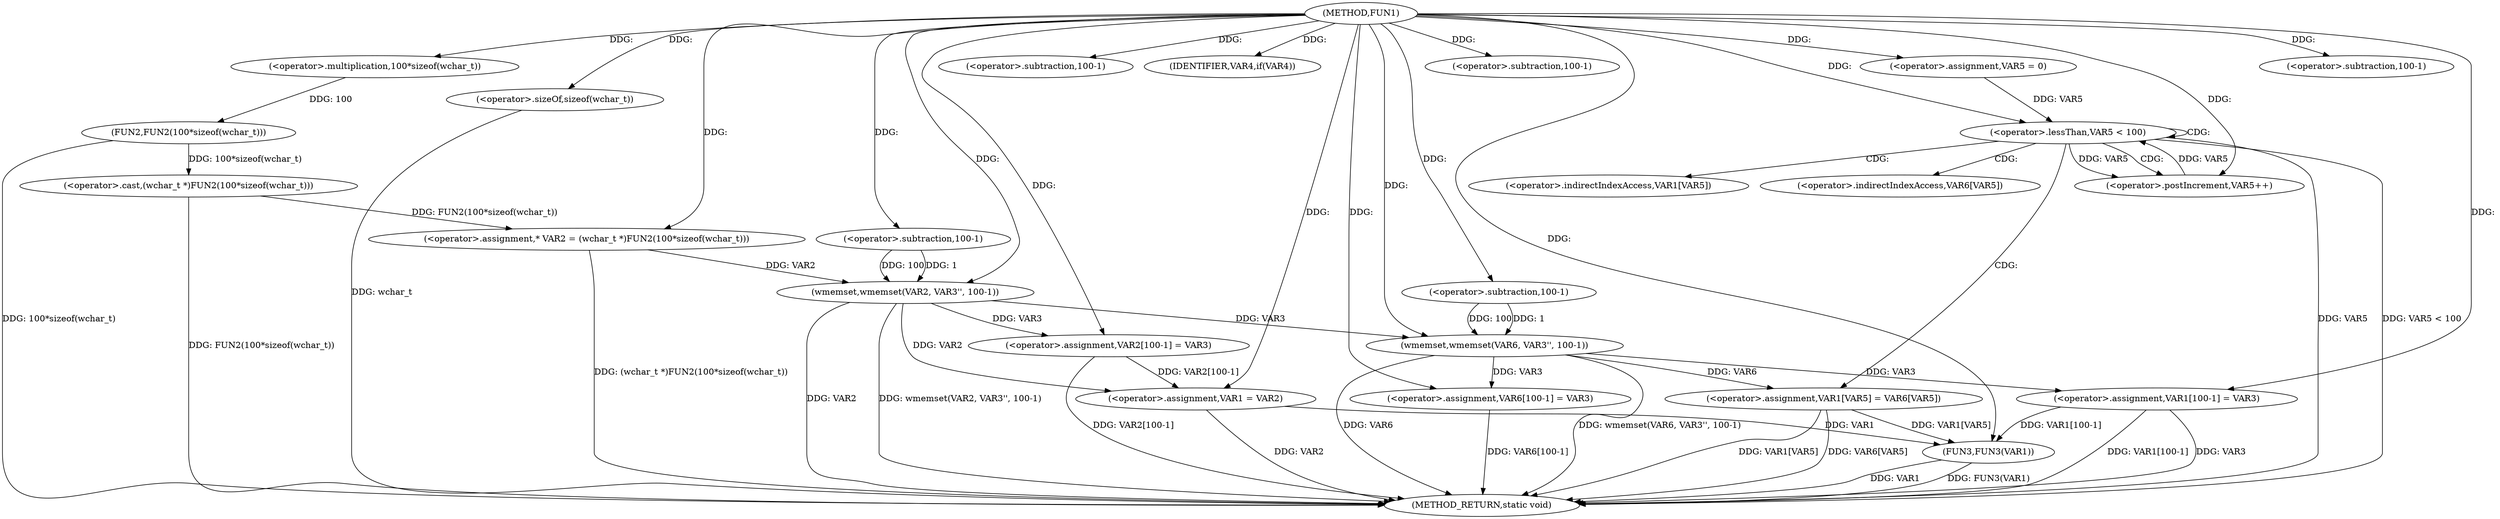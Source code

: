 digraph FUN1 {  
"1000100" [label = "(METHOD,FUN1)" ]
"1000174" [label = "(METHOD_RETURN,static void)" ]
"1000104" [label = "(<operator>.assignment,* VAR2 = (wchar_t *)FUN2(100*sizeof(wchar_t)))" ]
"1000106" [label = "(<operator>.cast,(wchar_t *)FUN2(100*sizeof(wchar_t)))" ]
"1000108" [label = "(FUN2,FUN2(100*sizeof(wchar_t)))" ]
"1000109" [label = "(<operator>.multiplication,100*sizeof(wchar_t))" ]
"1000111" [label = "(<operator>.sizeOf,sizeof(wchar_t))" ]
"1000113" [label = "(wmemset,wmemset(VAR2, VAR3'', 100-1))" ]
"1000116" [label = "(<operator>.subtraction,100-1)" ]
"1000119" [label = "(<operator>.assignment,VAR2[100-1] = VAR3)" ]
"1000122" [label = "(<operator>.subtraction,100-1)" ]
"1000127" [label = "(IDENTIFIER,VAR4,if(VAR4))" ]
"1000129" [label = "(<operator>.assignment,VAR1 = VAR2)" ]
"1000135" [label = "(wmemset,wmemset(VAR6, VAR3'', 100-1))" ]
"1000138" [label = "(<operator>.subtraction,100-1)" ]
"1000141" [label = "(<operator>.assignment,VAR6[100-1] = VAR3)" ]
"1000144" [label = "(<operator>.subtraction,100-1)" ]
"1000149" [label = "(<operator>.assignment,VAR5 = 0)" ]
"1000152" [label = "(<operator>.lessThan,VAR5 < 100)" ]
"1000155" [label = "(<operator>.postIncrement,VAR5++)" ]
"1000158" [label = "(<operator>.assignment,VAR1[VAR5] = VAR6[VAR5])" ]
"1000165" [label = "(<operator>.assignment,VAR1[100-1] = VAR3)" ]
"1000168" [label = "(<operator>.subtraction,100-1)" ]
"1000172" [label = "(FUN3,FUN3(VAR1))" ]
"1000159" [label = "(<operator>.indirectIndexAccess,VAR1[VAR5])" ]
"1000162" [label = "(<operator>.indirectIndexAccess,VAR6[VAR5])" ]
  "1000158" -> "1000174"  [ label = "DDG: VAR1[VAR5]"] 
  "1000106" -> "1000174"  [ label = "DDG: FUN2(100*sizeof(wchar_t))"] 
  "1000113" -> "1000174"  [ label = "DDG: VAR2"] 
  "1000152" -> "1000174"  [ label = "DDG: VAR5"] 
  "1000111" -> "1000174"  [ label = "DDG: wchar_t"] 
  "1000158" -> "1000174"  [ label = "DDG: VAR6[VAR5]"] 
  "1000172" -> "1000174"  [ label = "DDG: FUN3(VAR1)"] 
  "1000141" -> "1000174"  [ label = "DDG: VAR6[100-1]"] 
  "1000165" -> "1000174"  [ label = "DDG: VAR1[100-1]"] 
  "1000152" -> "1000174"  [ label = "DDG: VAR5 < 100"] 
  "1000135" -> "1000174"  [ label = "DDG: wmemset(VAR6, VAR3'', 100-1)"] 
  "1000113" -> "1000174"  [ label = "DDG: wmemset(VAR2, VAR3'', 100-1)"] 
  "1000119" -> "1000174"  [ label = "DDG: VAR2[100-1]"] 
  "1000172" -> "1000174"  [ label = "DDG: VAR1"] 
  "1000135" -> "1000174"  [ label = "DDG: VAR6"] 
  "1000165" -> "1000174"  [ label = "DDG: VAR3"] 
  "1000104" -> "1000174"  [ label = "DDG: (wchar_t *)FUN2(100*sizeof(wchar_t))"] 
  "1000108" -> "1000174"  [ label = "DDG: 100*sizeof(wchar_t)"] 
  "1000129" -> "1000174"  [ label = "DDG: VAR2"] 
  "1000106" -> "1000104"  [ label = "DDG: FUN2(100*sizeof(wchar_t))"] 
  "1000100" -> "1000104"  [ label = "DDG: "] 
  "1000108" -> "1000106"  [ label = "DDG: 100*sizeof(wchar_t)"] 
  "1000109" -> "1000108"  [ label = "DDG: 100"] 
  "1000100" -> "1000109"  [ label = "DDG: "] 
  "1000100" -> "1000111"  [ label = "DDG: "] 
  "1000104" -> "1000113"  [ label = "DDG: VAR2"] 
  "1000100" -> "1000113"  [ label = "DDG: "] 
  "1000116" -> "1000113"  [ label = "DDG: 100"] 
  "1000116" -> "1000113"  [ label = "DDG: 1"] 
  "1000100" -> "1000116"  [ label = "DDG: "] 
  "1000113" -> "1000119"  [ label = "DDG: VAR3"] 
  "1000100" -> "1000119"  [ label = "DDG: "] 
  "1000100" -> "1000122"  [ label = "DDG: "] 
  "1000100" -> "1000127"  [ label = "DDG: "] 
  "1000113" -> "1000129"  [ label = "DDG: VAR2"] 
  "1000119" -> "1000129"  [ label = "DDG: VAR2[100-1]"] 
  "1000100" -> "1000129"  [ label = "DDG: "] 
  "1000100" -> "1000135"  [ label = "DDG: "] 
  "1000113" -> "1000135"  [ label = "DDG: VAR3"] 
  "1000138" -> "1000135"  [ label = "DDG: 100"] 
  "1000138" -> "1000135"  [ label = "DDG: 1"] 
  "1000100" -> "1000138"  [ label = "DDG: "] 
  "1000135" -> "1000141"  [ label = "DDG: VAR3"] 
  "1000100" -> "1000141"  [ label = "DDG: "] 
  "1000100" -> "1000144"  [ label = "DDG: "] 
  "1000100" -> "1000149"  [ label = "DDG: "] 
  "1000149" -> "1000152"  [ label = "DDG: VAR5"] 
  "1000155" -> "1000152"  [ label = "DDG: VAR5"] 
  "1000100" -> "1000152"  [ label = "DDG: "] 
  "1000152" -> "1000155"  [ label = "DDG: VAR5"] 
  "1000100" -> "1000155"  [ label = "DDG: "] 
  "1000135" -> "1000158"  [ label = "DDG: VAR6"] 
  "1000100" -> "1000165"  [ label = "DDG: "] 
  "1000135" -> "1000165"  [ label = "DDG: VAR3"] 
  "1000100" -> "1000168"  [ label = "DDG: "] 
  "1000158" -> "1000172"  [ label = "DDG: VAR1[VAR5]"] 
  "1000129" -> "1000172"  [ label = "DDG: VAR1"] 
  "1000165" -> "1000172"  [ label = "DDG: VAR1[100-1]"] 
  "1000100" -> "1000172"  [ label = "DDG: "] 
  "1000152" -> "1000155"  [ label = "CDG: "] 
  "1000152" -> "1000152"  [ label = "CDG: "] 
  "1000152" -> "1000162"  [ label = "CDG: "] 
  "1000152" -> "1000159"  [ label = "CDG: "] 
  "1000152" -> "1000158"  [ label = "CDG: "] 
}
